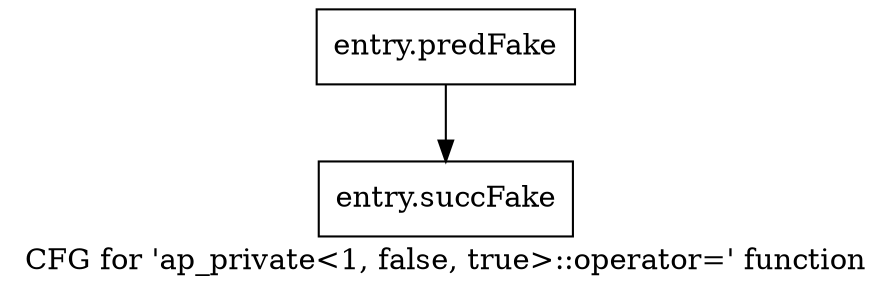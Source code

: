 digraph "CFG for 'ap_private\<1, false, true\>::operator=' function" {
	label="CFG for 'ap_private\<1, false, true\>::operator=' function";

	Node0x57cf150 [shape=record,filename="",linenumber="",label="{entry.predFake}"];
	Node0x57cf150 -> Node0x54d1820[ callList="" memoryops="" filename="/home/omerfaruk/tools/Xilinx/Vitis_HLS/2023.2/include/etc/ap_private.h" execusionnum="2"];
	Node0x54d1820 [shape=record,filename="/home/omerfaruk/tools/Xilinx/Vitis_HLS/2023.2/include/etc/ap_private.h",linenumber="1484",label="{entry.succFake}"];
}
